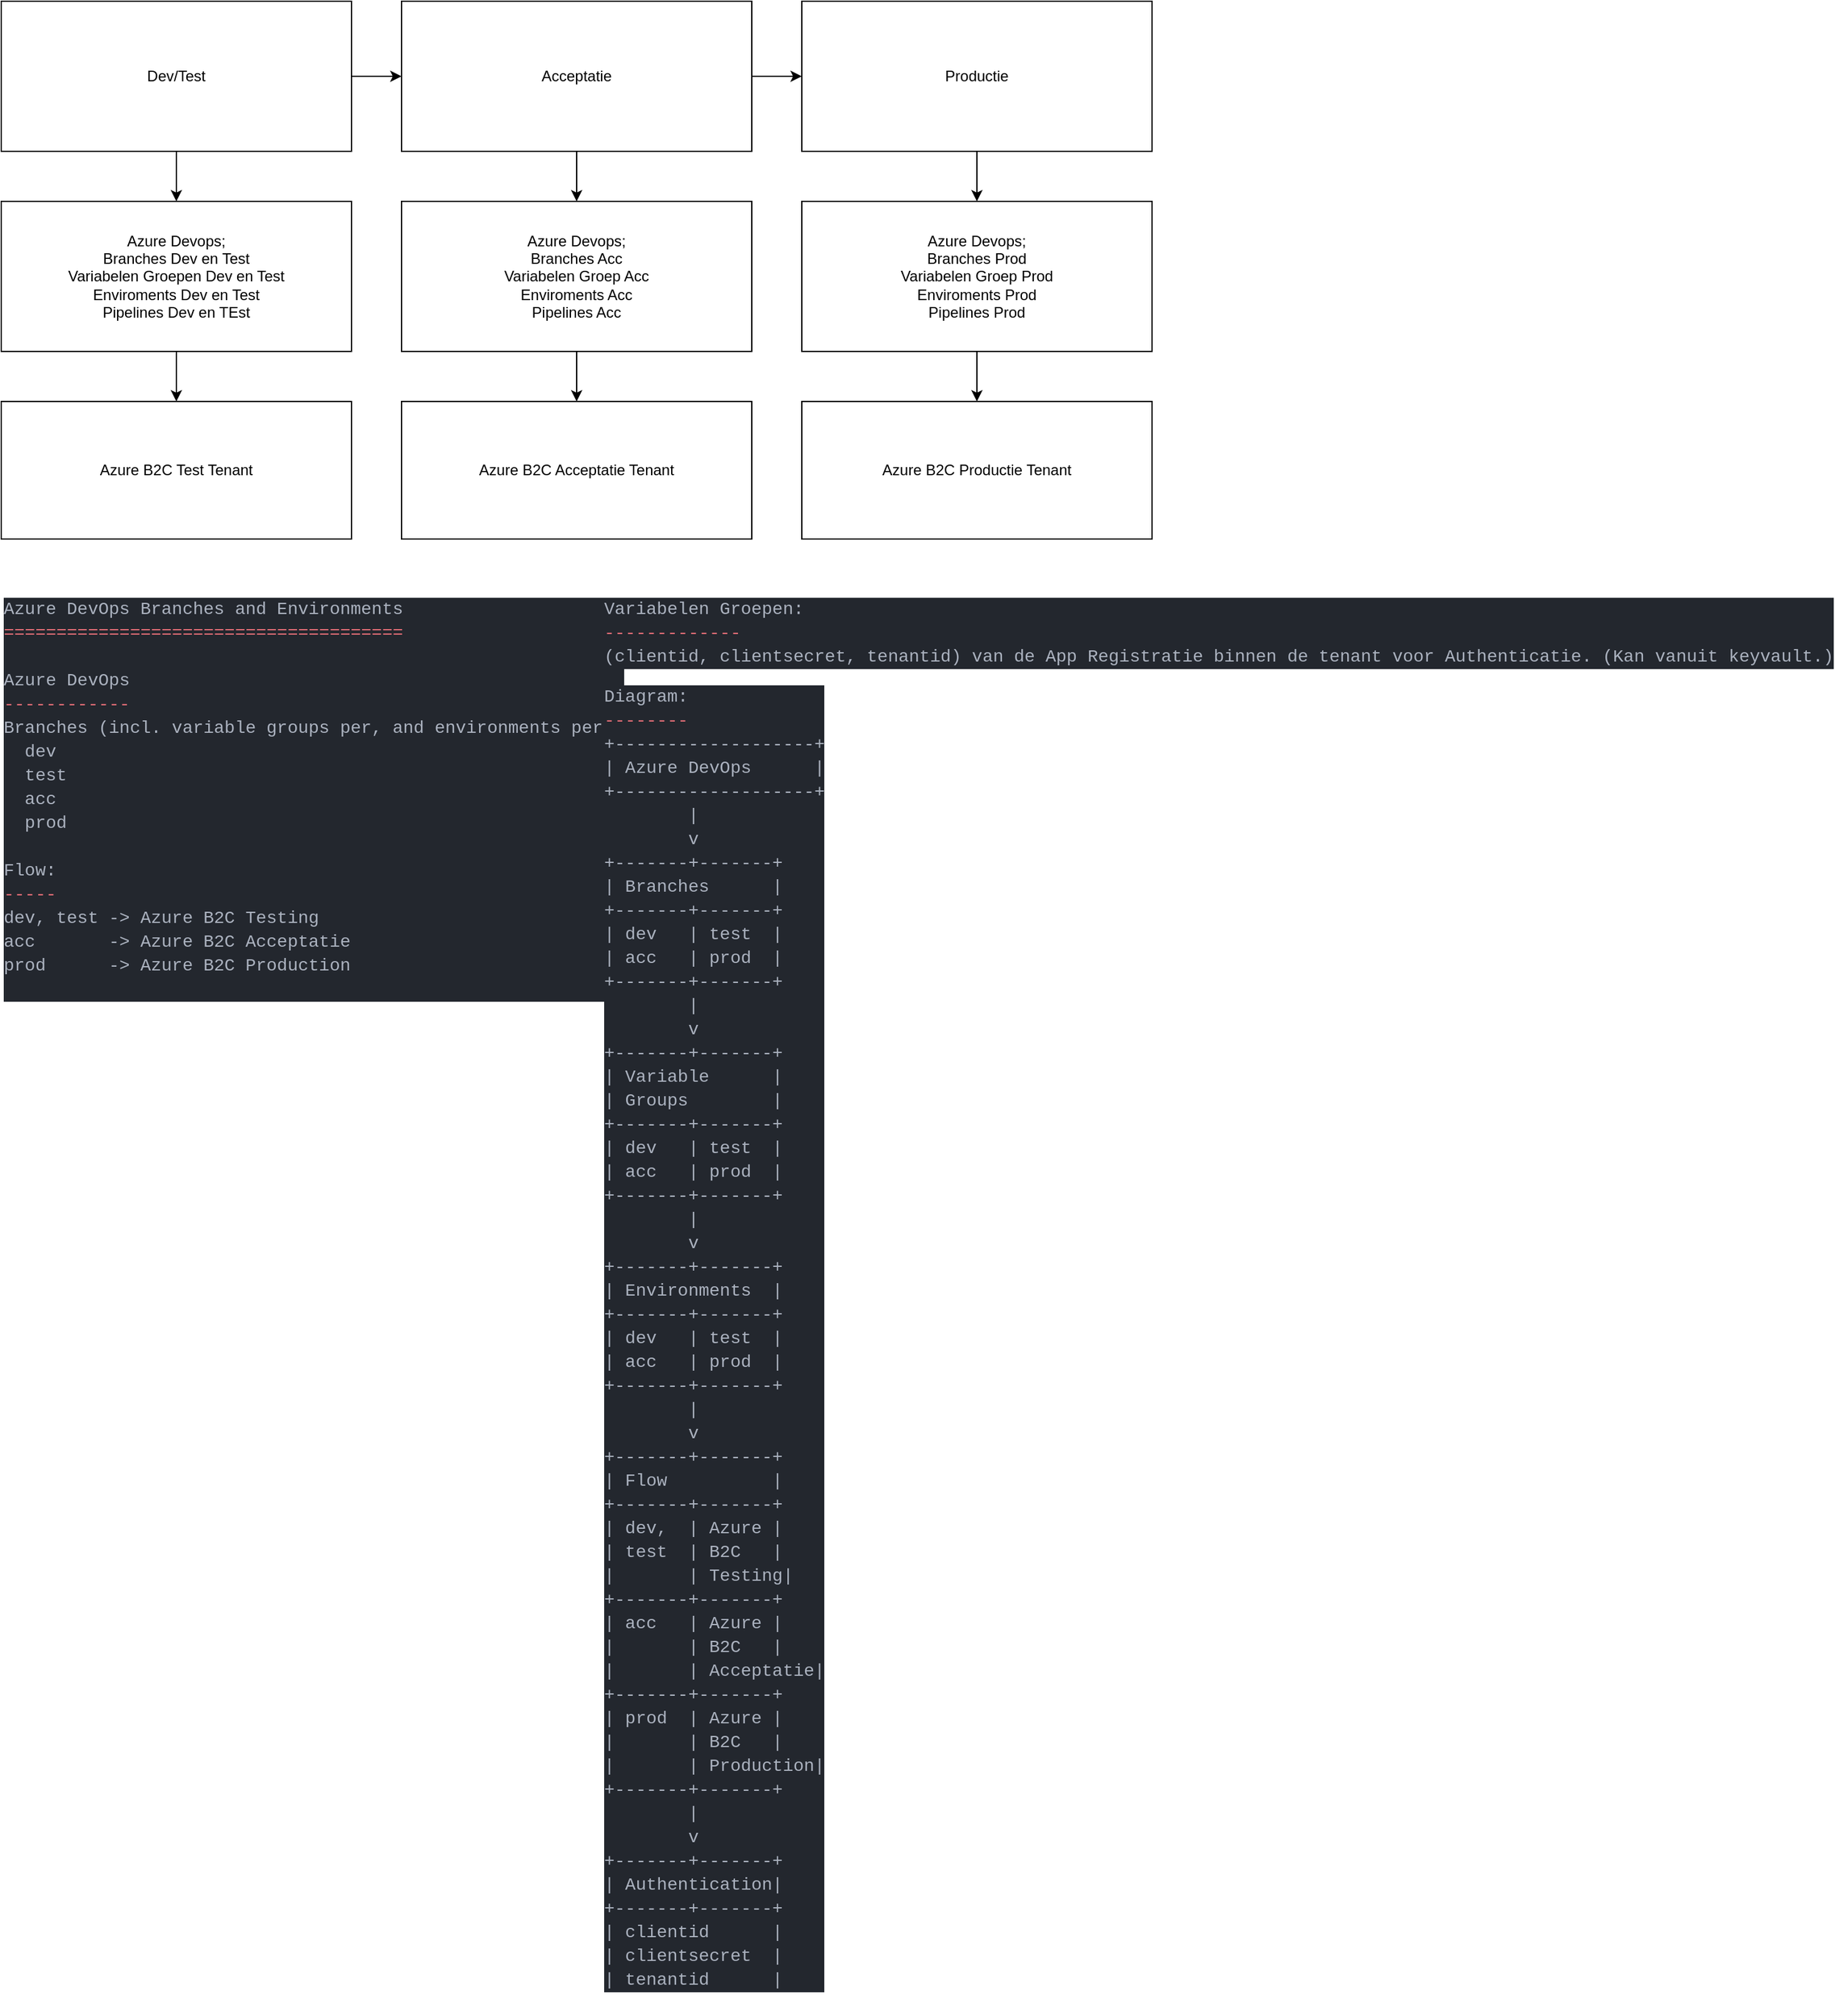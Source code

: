 <mxfile version="24.8.4">
  <diagram name="Page-1" id="_1MWCBeagtgbKKwirDyr">
    <mxGraphModel dx="1424" dy="1261" grid="1" gridSize="10" guides="1" tooltips="1" connect="1" arrows="1" fold="1" page="1" pageScale="1" pageWidth="827" pageHeight="1169" math="0" shadow="0">
      <root>
        <mxCell id="0" />
        <mxCell id="1" parent="0" />
        <mxCell id="xZTG9cuoFfoog_Mrd_5Y-6" style="edgeStyle=orthogonalEdgeStyle;rounded=0;orthogonalLoop=1;jettySize=auto;html=1;entryX=0.5;entryY=0;entryDx=0;entryDy=0;" edge="1" parent="1" source="xZTG9cuoFfoog_Mrd_5Y-1" target="xZTG9cuoFfoog_Mrd_5Y-4">
          <mxGeometry relative="1" as="geometry" />
        </mxCell>
        <mxCell id="xZTG9cuoFfoog_Mrd_5Y-12" style="edgeStyle=orthogonalEdgeStyle;rounded=0;orthogonalLoop=1;jettySize=auto;html=1;entryX=0;entryY=0.5;entryDx=0;entryDy=0;" edge="1" parent="1" source="xZTG9cuoFfoog_Mrd_5Y-1" target="xZTG9cuoFfoog_Mrd_5Y-2">
          <mxGeometry relative="1" as="geometry" />
        </mxCell>
        <mxCell id="xZTG9cuoFfoog_Mrd_5Y-1" value="Dev/Test" style="rounded=0;whiteSpace=wrap;html=1;" vertex="1" parent="1">
          <mxGeometry width="280" height="120" as="geometry" />
        </mxCell>
        <mxCell id="xZTG9cuoFfoog_Mrd_5Y-10" style="edgeStyle=orthogonalEdgeStyle;rounded=0;orthogonalLoop=1;jettySize=auto;html=1;" edge="1" parent="1" source="xZTG9cuoFfoog_Mrd_5Y-2" target="xZTG9cuoFfoog_Mrd_5Y-8">
          <mxGeometry relative="1" as="geometry" />
        </mxCell>
        <mxCell id="xZTG9cuoFfoog_Mrd_5Y-13" style="edgeStyle=orthogonalEdgeStyle;rounded=0;orthogonalLoop=1;jettySize=auto;html=1;entryX=0;entryY=0.5;entryDx=0;entryDy=0;" edge="1" parent="1" source="xZTG9cuoFfoog_Mrd_5Y-2" target="xZTG9cuoFfoog_Mrd_5Y-3">
          <mxGeometry relative="1" as="geometry" />
        </mxCell>
        <mxCell id="xZTG9cuoFfoog_Mrd_5Y-2" value="Acceptatie" style="rounded=0;whiteSpace=wrap;html=1;" vertex="1" parent="1">
          <mxGeometry x="320" width="280" height="120" as="geometry" />
        </mxCell>
        <mxCell id="xZTG9cuoFfoog_Mrd_5Y-16" style="edgeStyle=orthogonalEdgeStyle;rounded=0;orthogonalLoop=1;jettySize=auto;html=1;entryX=0.5;entryY=0;entryDx=0;entryDy=0;" edge="1" parent="1" source="xZTG9cuoFfoog_Mrd_5Y-3" target="xZTG9cuoFfoog_Mrd_5Y-14">
          <mxGeometry relative="1" as="geometry" />
        </mxCell>
        <mxCell id="xZTG9cuoFfoog_Mrd_5Y-3" value="Productie" style="rounded=0;whiteSpace=wrap;html=1;" vertex="1" parent="1">
          <mxGeometry x="640" width="280" height="120" as="geometry" />
        </mxCell>
        <mxCell id="xZTG9cuoFfoog_Mrd_5Y-7" style="edgeStyle=orthogonalEdgeStyle;rounded=0;orthogonalLoop=1;jettySize=auto;html=1;entryX=0.5;entryY=0;entryDx=0;entryDy=0;" edge="1" parent="1" source="xZTG9cuoFfoog_Mrd_5Y-4" target="xZTG9cuoFfoog_Mrd_5Y-5">
          <mxGeometry relative="1" as="geometry" />
        </mxCell>
        <mxCell id="xZTG9cuoFfoog_Mrd_5Y-4" value="Azure Devops;&lt;div&gt;Branches Dev en Test&lt;/div&gt;&lt;div&gt;Variabelen Groepen Dev en Test&lt;/div&gt;&lt;div&gt;Enviroments Dev en Test&lt;/div&gt;&lt;div&gt;Pipelines Dev en TEst&lt;/div&gt;" style="rounded=0;whiteSpace=wrap;html=1;" vertex="1" parent="1">
          <mxGeometry y="160" width="280" height="120" as="geometry" />
        </mxCell>
        <mxCell id="xZTG9cuoFfoog_Mrd_5Y-5" value="Azure B2C Test Tenant" style="rounded=0;whiteSpace=wrap;html=1;" vertex="1" parent="1">
          <mxGeometry y="320" width="280" height="110" as="geometry" />
        </mxCell>
        <mxCell id="xZTG9cuoFfoog_Mrd_5Y-11" style="edgeStyle=orthogonalEdgeStyle;rounded=0;orthogonalLoop=1;jettySize=auto;html=1;entryX=0.5;entryY=0;entryDx=0;entryDy=0;" edge="1" parent="1" source="xZTG9cuoFfoog_Mrd_5Y-8" target="xZTG9cuoFfoog_Mrd_5Y-9">
          <mxGeometry relative="1" as="geometry" />
        </mxCell>
        <mxCell id="xZTG9cuoFfoog_Mrd_5Y-8" value="Azure Devops;&lt;div&gt;Branches Acc&lt;/div&gt;&lt;div&gt;Variabelen Groep Acc&lt;/div&gt;&lt;div&gt;Enviroments Acc&lt;/div&gt;&lt;div&gt;Pipelines Acc&lt;/div&gt;" style="rounded=0;whiteSpace=wrap;html=1;" vertex="1" parent="1">
          <mxGeometry x="320" y="160" width="280" height="120" as="geometry" />
        </mxCell>
        <mxCell id="xZTG9cuoFfoog_Mrd_5Y-9" value="Azure B2C Acceptatie Tenant" style="rounded=0;whiteSpace=wrap;html=1;" vertex="1" parent="1">
          <mxGeometry x="320" y="320" width="280" height="110" as="geometry" />
        </mxCell>
        <mxCell id="xZTG9cuoFfoog_Mrd_5Y-17" style="edgeStyle=orthogonalEdgeStyle;rounded=0;orthogonalLoop=1;jettySize=auto;html=1;entryX=0.5;entryY=0;entryDx=0;entryDy=0;" edge="1" parent="1" source="xZTG9cuoFfoog_Mrd_5Y-14" target="xZTG9cuoFfoog_Mrd_5Y-15">
          <mxGeometry relative="1" as="geometry" />
        </mxCell>
        <mxCell id="xZTG9cuoFfoog_Mrd_5Y-14" value="Azure Devops;&lt;div&gt;Branches Prod&lt;/div&gt;&lt;div&gt;Variabelen Groep&amp;nbsp;&lt;span style=&quot;background-color: initial;&quot;&gt;Prod&lt;/span&gt;&lt;/div&gt;&lt;div&gt;Enviroments&amp;nbsp;&lt;span style=&quot;background-color: initial;&quot;&gt;Prod&lt;/span&gt;&lt;/div&gt;&lt;div&gt;Pipelines&amp;nbsp;&lt;span style=&quot;background-color: initial;&quot;&gt;Prod&lt;/span&gt;&lt;/div&gt;" style="rounded=0;whiteSpace=wrap;html=1;" vertex="1" parent="1">
          <mxGeometry x="640" y="160" width="280" height="120" as="geometry" />
        </mxCell>
        <mxCell id="xZTG9cuoFfoog_Mrd_5Y-15" value="Azure B2C Productie Tenant" style="rounded=0;whiteSpace=wrap;html=1;" vertex="1" parent="1">
          <mxGeometry x="640" y="320" width="280" height="110" as="geometry" />
        </mxCell>
        <mxCell id="xZTG9cuoFfoog_Mrd_5Y-18" value="&lt;div style=&quot;color: #abb2bf;background-color: #23272e;font-family: Consolas, &#39;Courier New&#39;, monospace;font-weight: normal;font-size: 14px;line-height: 19px;white-space: pre;&quot;&gt;&lt;div&gt;&lt;span style=&quot;color: #abb2bf;&quot;&gt;Azure DevOps Branches and Environments&lt;/span&gt;&lt;/div&gt;&lt;div&gt;&lt;span style=&quot;color: #e06c75;&quot;&gt;======================================&lt;/span&gt;&lt;/div&gt;&lt;br&gt;&lt;div&gt;&lt;span style=&quot;color: #abb2bf;&quot;&gt;Azure DevOps&lt;/span&gt;&lt;/div&gt;&lt;div&gt;&lt;span style=&quot;color: #e06c75;&quot;&gt;------------&lt;/span&gt;&lt;/div&gt;&lt;div&gt;&lt;span style=&quot;color: #abb2bf;&quot;&gt;Branches (incl. variable groups per, and environments per):&lt;/span&gt;&lt;/div&gt;&lt;div&gt;&lt;span style=&quot;color: #abb2bf;&quot;&gt;&amp;nbsp; dev&lt;/span&gt;&lt;/div&gt;&lt;div&gt;&lt;span style=&quot;color: #abb2bf;&quot;&gt;&amp;nbsp; test&lt;/span&gt;&lt;/div&gt;&lt;div&gt;&lt;span style=&quot;color: #abb2bf;&quot;&gt;&amp;nbsp; acc&lt;/span&gt;&lt;/div&gt;&lt;div&gt;&lt;span style=&quot;color: #abb2bf;&quot;&gt;&amp;nbsp; prod&lt;/span&gt;&lt;/div&gt;&lt;br&gt;&lt;div&gt;&lt;span style=&quot;color: #abb2bf;&quot;&gt;Flow:&lt;/span&gt;&lt;/div&gt;&lt;div&gt;&lt;span style=&quot;color: #e06c75;&quot;&gt;-----&lt;/span&gt;&lt;/div&gt;&lt;div&gt;&lt;span style=&quot;color: #abb2bf;&quot;&gt;dev, test -&amp;gt; Azure B2C Testing&lt;/span&gt;&lt;/div&gt;&lt;div&gt;&lt;span style=&quot;color: #abb2bf;&quot;&gt;acc &amp;nbsp; &amp;nbsp; &amp;nbsp; -&amp;gt; Azure B2C Acceptatie&lt;/span&gt;&lt;/div&gt;&lt;div&gt;&lt;span style=&quot;color: #abb2bf;&quot;&gt;prod &amp;nbsp; &amp;nbsp; &amp;nbsp;-&amp;gt; Azure B2C Production&lt;/span&gt;&lt;/div&gt;&lt;br&gt;&lt;/div&gt;" style="text;whiteSpace=wrap;html=1;" vertex="1" parent="1">
          <mxGeometry y="470" width="490" height="350" as="geometry" />
        </mxCell>
        <mxCell id="xZTG9cuoFfoog_Mrd_5Y-20" value="&lt;div style=&quot;color: #abb2bf;background-color: #23272e;font-family: Consolas, &#39;Courier New&#39;, monospace;font-weight: normal;font-size: 14px;line-height: 19px;white-space: pre;&quot;&gt;&lt;div&gt;&lt;span style=&quot;color: #abb2bf;&quot;&gt;Variabelen Groepen:&lt;/span&gt;&lt;/div&gt;&lt;div&gt;&lt;span style=&quot;color: #e06c75;&quot;&gt;-------------&lt;/span&gt;&lt;/div&gt;&lt;div&gt;&lt;span style=&quot;color: #abb2bf;&quot;&gt;(clientid, clientsecret, tenantid) van de App Registratie binnen de tenant voor Authenticatie. (Kan vanuit keyvault.)&lt;/span&gt;&lt;/div&gt;&lt;/div&gt;" style="text;whiteSpace=wrap;html=1;" vertex="1" parent="1">
          <mxGeometry x="480" y="470" width="560" height="80" as="geometry" />
        </mxCell>
        <mxCell id="xZTG9cuoFfoog_Mrd_5Y-21" value="&lt;div style=&quot;color: #abb2bf;background-color: #23272e;font-family: Consolas, &#39;Courier New&#39;, monospace;font-weight: normal;font-size: 14px;line-height: 19px;white-space: pre;&quot;&gt;&lt;div&gt;&lt;span style=&quot;color: #abb2bf;&quot;&gt;Diagram:&lt;/span&gt;&lt;/div&gt;&lt;div&gt;&lt;span style=&quot;color: #e06c75;&quot;&gt;--------&lt;/span&gt;&lt;/div&gt;&lt;div&gt;&lt;span style=&quot;color: #abb2bf;&quot;&gt;+-------------------+&lt;/span&gt;&lt;/div&gt;&lt;div&gt;&lt;span style=&quot;color: #abb2bf;&quot;&gt;| Azure DevOps &amp;nbsp; &amp;nbsp; &amp;nbsp;|&lt;/span&gt;&lt;/div&gt;&lt;div&gt;&lt;span style=&quot;color: #abb2bf;&quot;&gt;+-------------------+&lt;/span&gt;&lt;/div&gt;&lt;div&gt;&lt;span style=&quot;color: #abb2bf;&quot;&gt;&amp;nbsp; &amp;nbsp; &amp;nbsp; &amp;nbsp; |&lt;/span&gt;&lt;/div&gt;&lt;div&gt;&lt;span style=&quot;color: #abb2bf;&quot;&gt;&amp;nbsp; &amp;nbsp; &amp;nbsp; &amp;nbsp; v&lt;/span&gt;&lt;/div&gt;&lt;div&gt;&lt;span style=&quot;color: #abb2bf;&quot;&gt;+-------+-------+&lt;/span&gt;&lt;/div&gt;&lt;div&gt;&lt;span style=&quot;color: #abb2bf;&quot;&gt;| Branches &amp;nbsp; &amp;nbsp; &amp;nbsp;|&lt;/span&gt;&lt;/div&gt;&lt;div&gt;&lt;span style=&quot;color: #abb2bf;&quot;&gt;+-------+-------+&lt;/span&gt;&lt;/div&gt;&lt;div&gt;&lt;span style=&quot;color: #abb2bf;&quot;&gt;| dev &amp;nbsp; | test &amp;nbsp;|&lt;/span&gt;&lt;/div&gt;&lt;div&gt;&lt;span style=&quot;color: #abb2bf;&quot;&gt;| acc &amp;nbsp; | prod &amp;nbsp;|&lt;/span&gt;&lt;/div&gt;&lt;div&gt;&lt;span style=&quot;color: #abb2bf;&quot;&gt;+-------+-------+&lt;/span&gt;&lt;/div&gt;&lt;div&gt;&lt;span style=&quot;color: #abb2bf;&quot;&gt;&amp;nbsp; &amp;nbsp; &amp;nbsp; &amp;nbsp; |&lt;/span&gt;&lt;/div&gt;&lt;div&gt;&lt;span style=&quot;color: #abb2bf;&quot;&gt;&amp;nbsp; &amp;nbsp; &amp;nbsp; &amp;nbsp; v&lt;/span&gt;&lt;/div&gt;&lt;div&gt;&lt;span style=&quot;color: #abb2bf;&quot;&gt;+-------+-------+&lt;/span&gt;&lt;/div&gt;&lt;div&gt;&lt;span style=&quot;color: #abb2bf;&quot;&gt;| Variable &amp;nbsp; &amp;nbsp; &amp;nbsp;|&lt;/span&gt;&lt;/div&gt;&lt;div&gt;&lt;span style=&quot;color: #abb2bf;&quot;&gt;| Groups &amp;nbsp; &amp;nbsp; &amp;nbsp; &amp;nbsp;|&lt;/span&gt;&lt;/div&gt;&lt;div&gt;&lt;span style=&quot;color: #abb2bf;&quot;&gt;+-------+-------+&lt;/span&gt;&lt;/div&gt;&lt;div&gt;&lt;span style=&quot;color: #abb2bf;&quot;&gt;| dev &amp;nbsp; | test &amp;nbsp;|&lt;/span&gt;&lt;/div&gt;&lt;div&gt;&lt;span style=&quot;color: #abb2bf;&quot;&gt;| acc &amp;nbsp; | prod &amp;nbsp;|&lt;/span&gt;&lt;/div&gt;&lt;div&gt;&lt;span style=&quot;color: #abb2bf;&quot;&gt;+-------+-------+&lt;/span&gt;&lt;/div&gt;&lt;div&gt;&lt;span style=&quot;color: #abb2bf;&quot;&gt;&amp;nbsp; &amp;nbsp; &amp;nbsp; &amp;nbsp; |&lt;/span&gt;&lt;/div&gt;&lt;div&gt;&lt;span style=&quot;color: #abb2bf;&quot;&gt;&amp;nbsp; &amp;nbsp; &amp;nbsp; &amp;nbsp; v&lt;/span&gt;&lt;/div&gt;&lt;div&gt;&lt;span style=&quot;color: #abb2bf;&quot;&gt;+-------+-------+&lt;/span&gt;&lt;/div&gt;&lt;div&gt;&lt;span style=&quot;color: #abb2bf;&quot;&gt;| Environments &amp;nbsp;|&lt;/span&gt;&lt;/div&gt;&lt;div&gt;&lt;span style=&quot;color: #abb2bf;&quot;&gt;+-------+-------+&lt;/span&gt;&lt;/div&gt;&lt;div&gt;&lt;span style=&quot;color: #abb2bf;&quot;&gt;| dev &amp;nbsp; | test &amp;nbsp;|&lt;/span&gt;&lt;/div&gt;&lt;div&gt;&lt;span style=&quot;color: #abb2bf;&quot;&gt;| acc &amp;nbsp; | prod &amp;nbsp;|&lt;/span&gt;&lt;/div&gt;&lt;div&gt;&lt;span style=&quot;color: #abb2bf;&quot;&gt;+-------+-------+&lt;/span&gt;&lt;/div&gt;&lt;div&gt;&lt;span style=&quot;color: #abb2bf;&quot;&gt;&amp;nbsp; &amp;nbsp; &amp;nbsp; &amp;nbsp; |&lt;/span&gt;&lt;/div&gt;&lt;div&gt;&lt;span style=&quot;color: #abb2bf;&quot;&gt;&amp;nbsp; &amp;nbsp; &amp;nbsp; &amp;nbsp; v&lt;/span&gt;&lt;/div&gt;&lt;div&gt;&lt;span style=&quot;color: #abb2bf;&quot;&gt;+-------+-------+&lt;/span&gt;&lt;/div&gt;&lt;div&gt;&lt;span style=&quot;color: #abb2bf;&quot;&gt;| Flow &amp;nbsp; &amp;nbsp; &amp;nbsp; &amp;nbsp; &amp;nbsp;|&lt;/span&gt;&lt;/div&gt;&lt;div&gt;&lt;span style=&quot;color: #abb2bf;&quot;&gt;+-------+-------+&lt;/span&gt;&lt;/div&gt;&lt;div&gt;&lt;span style=&quot;color: #abb2bf;&quot;&gt;| dev, &amp;nbsp;| Azure |&lt;/span&gt;&lt;/div&gt;&lt;div&gt;&lt;span style=&quot;color: #abb2bf;&quot;&gt;| test &amp;nbsp;| B2C &amp;nbsp; |&lt;/span&gt;&lt;/div&gt;&lt;div&gt;&lt;span style=&quot;color: #abb2bf;&quot;&gt;| &amp;nbsp; &amp;nbsp; &amp;nbsp; | Testing|&lt;/span&gt;&lt;/div&gt;&lt;div&gt;&lt;span style=&quot;color: #abb2bf;&quot;&gt;+-------+-------+&lt;/span&gt;&lt;/div&gt;&lt;div&gt;&lt;span style=&quot;color: #abb2bf;&quot;&gt;| acc &amp;nbsp; | Azure |&lt;/span&gt;&lt;/div&gt;&lt;div&gt;&lt;span style=&quot;color: #abb2bf;&quot;&gt;| &amp;nbsp; &amp;nbsp; &amp;nbsp; | B2C &amp;nbsp; |&lt;/span&gt;&lt;/div&gt;&lt;div&gt;&lt;span style=&quot;color: #abb2bf;&quot;&gt;| &amp;nbsp; &amp;nbsp; &amp;nbsp; | Acceptatie|&lt;/span&gt;&lt;/div&gt;&lt;div&gt;&lt;span style=&quot;color: #abb2bf;&quot;&gt;+-------+-------+&lt;/span&gt;&lt;/div&gt;&lt;div&gt;&lt;span style=&quot;color: #abb2bf;&quot;&gt;| prod &amp;nbsp;| Azure |&lt;/span&gt;&lt;/div&gt;&lt;div&gt;&lt;span style=&quot;color: #abb2bf;&quot;&gt;| &amp;nbsp; &amp;nbsp; &amp;nbsp; | B2C &amp;nbsp; |&lt;/span&gt;&lt;/div&gt;&lt;div&gt;&lt;span style=&quot;color: #abb2bf;&quot;&gt;| &amp;nbsp; &amp;nbsp; &amp;nbsp; | Production|&lt;/span&gt;&lt;/div&gt;&lt;div&gt;&lt;span style=&quot;color: #abb2bf;&quot;&gt;+-------+-------+&lt;/span&gt;&lt;/div&gt;&lt;div&gt;&lt;span style=&quot;color: #abb2bf;&quot;&gt;&amp;nbsp; &amp;nbsp; &amp;nbsp; &amp;nbsp; |&lt;/span&gt;&lt;/div&gt;&lt;div&gt;&lt;span style=&quot;color: #abb2bf;&quot;&gt;&amp;nbsp; &amp;nbsp; &amp;nbsp; &amp;nbsp; v&lt;/span&gt;&lt;/div&gt;&lt;div&gt;&lt;span style=&quot;color: #abb2bf;&quot;&gt;+-------+-------+&lt;/span&gt;&lt;/div&gt;&lt;div&gt;&lt;span style=&quot;color: #abb2bf;&quot;&gt;| Authentication|&lt;/span&gt;&lt;/div&gt;&lt;div&gt;&lt;span style=&quot;color: #abb2bf;&quot;&gt;+-------+-------+&lt;/span&gt;&lt;/div&gt;&lt;div&gt;&lt;span style=&quot;color: #abb2bf;&quot;&gt;| clientid &amp;nbsp; &amp;nbsp; &amp;nbsp;|&lt;/span&gt;&lt;/div&gt;&lt;div&gt;&lt;span style=&quot;color: #abb2bf;&quot;&gt;| clientsecret &amp;nbsp;|&lt;/span&gt;&lt;/div&gt;&lt;div&gt;&lt;span style=&quot;color: #abb2bf;&quot;&gt;| tenantid &amp;nbsp; &amp;nbsp; &amp;nbsp;|&lt;/span&gt;&lt;/div&gt;&lt;/div&gt;" style="text;whiteSpace=wrap;html=1;" vertex="1" parent="1">
          <mxGeometry x="480" y="540" width="200" height="1070" as="geometry" />
        </mxCell>
      </root>
    </mxGraphModel>
  </diagram>
</mxfile>
